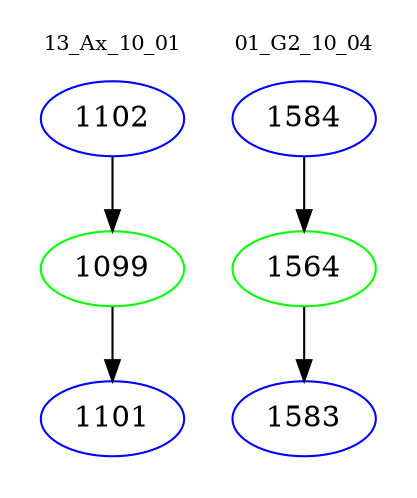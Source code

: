 digraph{
subgraph cluster_0 {
color = white
label = "13_Ax_10_01";
fontsize=10;
T0_1102 [label="1102", color="blue"]
T0_1102 -> T0_1099 [color="black"]
T0_1099 [label="1099", color="green"]
T0_1099 -> T0_1101 [color="black"]
T0_1101 [label="1101", color="blue"]
}
subgraph cluster_1 {
color = white
label = "01_G2_10_04";
fontsize=10;
T1_1584 [label="1584", color="blue"]
T1_1584 -> T1_1564 [color="black"]
T1_1564 [label="1564", color="green"]
T1_1564 -> T1_1583 [color="black"]
T1_1583 [label="1583", color="blue"]
}
}
